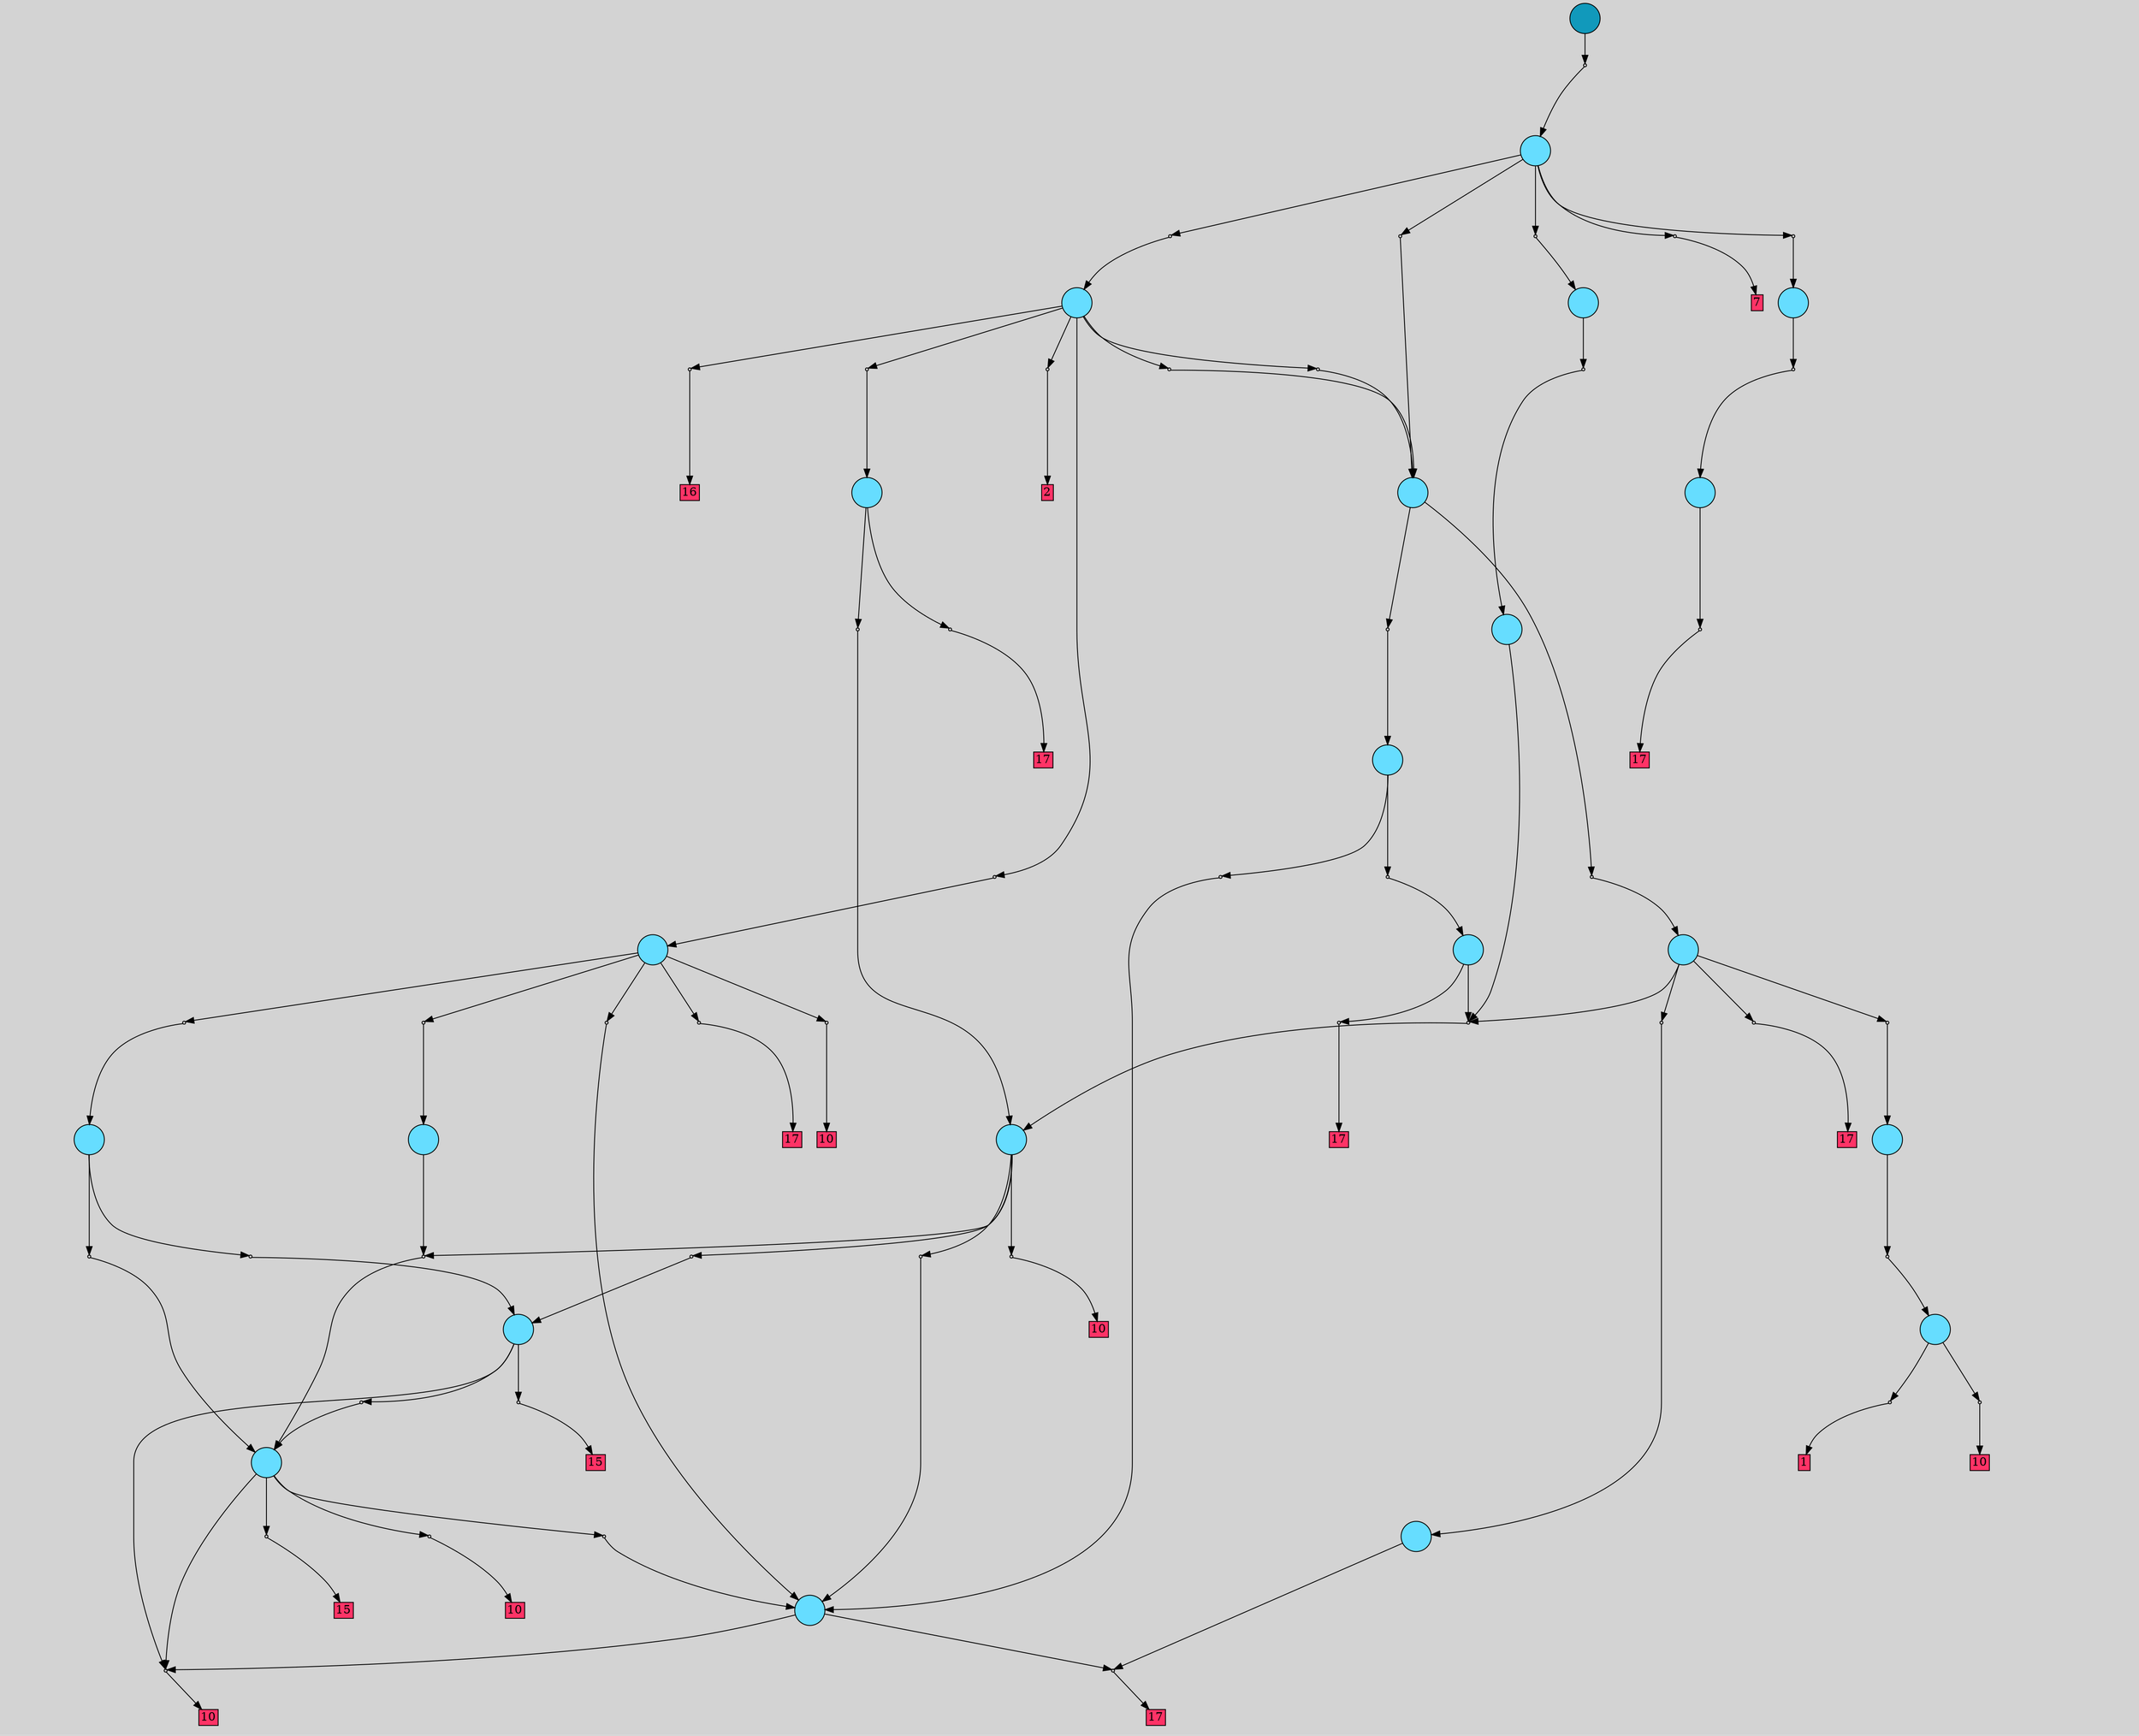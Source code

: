 digraph{
	graph[pad = "0.212, 0.055" bgcolor = lightgray]
	node[shape=circle style = filled label = ""]
		T0 [fillcolor="#66ddff"]
		T1 [fillcolor="#66ddff"]
		T2 [fillcolor="#66ddff"]
		T3 [fillcolor="#66ddff"]
		T4 [fillcolor="#66ddff"]
		T5 [fillcolor="#66ddff"]
		T6 [fillcolor="#66ddff"]
		T7 [fillcolor="#66ddff"]
		T8 [fillcolor="#66ddff"]
		T9 [fillcolor="#66ddff"]
		T10 [fillcolor="#66ddff"]
		T11 [fillcolor="#66ddff"]
		T12 [fillcolor="#66ddff"]
		T13 [fillcolor="#66ddff"]
		T14 [fillcolor="#66ddff"]
		T15 [fillcolor="#66ddff"]
		T16 [fillcolor="#66ddff"]
		T17 [fillcolor="#66ddff"]
		T18 [fillcolor="#66ddff"]
		T19 [fillcolor="#66ddff"]
		T20 [fillcolor="#66ddff"]
		T21 [fillcolor="#1199bb"]
		P0 [fillcolor="#cccccc" shape=point] //
		I0 [shape=box style=invis label="7|0&1|844#1|565&#92;n"]
		P0 -> I0[style=invis]
		A0 [fillcolor="#ff3366" shape=box margin=0.03 width=0 height=0 label="10"]
		T0 -> P0 -> A0
		P1 [fillcolor="#cccccc" shape=point] //
		I1 [shape=box style=invis label="7|0&1|154#0|735&#92;n"]
		P1 -> I1[style=invis]
		A1 [fillcolor="#ff3366" shape=box margin=0.03 width=0 height=0 label="17"]
		T0 -> P1 -> A1
		T1 -> P1
		P2 [fillcolor="#cccccc" shape=point] //
		I2 [shape=box style=invis label="7|0&1|844#1|565&#92;n"]
		P2 -> I2[style=invis]
		A2 [fillcolor="#ff3366" shape=box margin=0.03 width=0 height=0 label="10"]
		T2 -> P2 -> A2
		P3 [fillcolor="#cccccc" shape=point] //
		I3 [shape=box style=invis label="7|7&1|827#1|1130&#92;n2|0&1|905#0|1335&#92;n"]
		P3 -> I3[style=invis]
		A3 [fillcolor="#ff3366" shape=box margin=0.03 width=0 height=0 label="1"]
		T2 -> P3 -> A3
		P4 [fillcolor="#cccccc" shape=point] //
		I4 [shape=box style=invis label="7|0&1|154#0|735&#92;n"]
		P4 -> I4[style=invis]
		A4 [fillcolor="#ff3366" shape=box margin=0.03 width=0 height=0 label="17"]
		T3 -> P4 -> A4
		P5 [fillcolor="#cccccc" shape=point] //
		I5 [shape=box style=invis label="4|3&1|656#0|623&#92;n7|6&0|1035#0|581&#92;n4|2&0|566#0|206&#92;n0|0&0|426#1|290&#92;n"]
		P5 -> I5[style=invis]
		A5 [fillcolor="#ff3366" shape=box margin=0.03 width=0 height=0 label="15"]
		T4 -> P5 -> A5
		P6 [fillcolor="#cccccc" shape=point] //
		I6 [shape=box style=invis label="7|0&1|819#1|591&#92;n"]
		P6 -> I6[style=invis]
		A6 [fillcolor="#ff3366" shape=box margin=0.03 width=0 height=0 label="10"]
		T4 -> P6 -> A6
		P7 [fillcolor="#cccccc" shape=point] //
		I7 [shape=box style=invis label="1|6&1|1122#1|974&#92;n7|0&0|630#0|355&#92;n"]
		P7 -> I7[style=invis]
		T4 -> P7 -> T0
		T4 -> P0
		P8 [fillcolor="#cccccc" shape=point] //
		I8 [shape=box style=invis label="1|3&1|534#1|1172&#92;n4|6&0|563#0|316&#92;n0|1&1|964#1|1015&#92;n2|6&0|590#0|281&#92;n2|7&1|1081#0|1134&#92;n2|2&1|293#1|92&#92;n0|5&0|386#0|198&#92;n5|6&1|588#0|563&#92;n2|3&0|1119#0|92&#92;n3|2&1|36#0|493&#92;n2|2&0|1330#0|123&#92;n4|4&0|1130#0|854&#92;n3|4&0|1004#1|859&#92;n3|0&1|809#0|924&#92;n"]
		P8 -> I8[style=invis]
		T5 -> P8 -> T3
		P9 [fillcolor="#cccccc" shape=point] //
		I9 [shape=box style=invis label="3|0&1|1076#0|799&#92;n"]
		P9 -> I9[style=invis]
		T6 -> P9 -> T2
		P10 [fillcolor="#cccccc" shape=point] //
		I10 [shape=box style=invis label="4|3&1|656#0|623&#92;n7|6&0|1035#0|581&#92;n4|2&0|566#0|206&#92;n0|0&0|426#1|290&#92;n"]
		P10 -> I10[style=invis]
		A7 [fillcolor="#ff3366" shape=box margin=0.03 width=0 height=0 label="15"]
		T7 -> P10 -> A7
		P11 [fillcolor="#cccccc" shape=point] //
		I11 [shape=box style=invis label="5|3&1|235#1|648&#92;n0|4&1|183#0|1099&#92;n7|0&0|932#0|214&#92;n"]
		P11 -> I11[style=invis]
		T7 -> P11 -> T4
		T7 -> P0
		P12 [fillcolor="#cccccc" shape=point] //
		I12 [shape=box style=invis label="5|3&1|235#1|648&#92;n0|4&1|183#0|1099&#92;n7|0&0|932#0|214&#92;n"]
		P12 -> I12[style=invis]
		T8 -> P12 -> T4
		P13 [fillcolor="#cccccc" shape=point] //
		I13 [shape=box style=invis label="7|3&1|758#0|212&#92;n2|0&1|272#0|195&#92;n"]
		P13 -> I13[style=invis]
		T9 -> P13 -> T7
		T9 -> P12
		P14 [fillcolor="#cccccc" shape=point] //
		I14 [shape=box style=invis label="1|2&1|496#1|477&#92;n7|5&1|1142#0|499&#92;n7|7&0|1125#0|673&#92;n0|6&1|784#1|129&#92;n2|1&0|911#0|594&#92;n1|0&0|614#0|97&#92;n"]
		P14 -> I14[style=invis]
		T9 -> P14 -> T0
		P15 [fillcolor="#cccccc" shape=point] //
		I15 [shape=box style=invis label="6|5&1|996#1|172&#92;n4|5&0|421#1|385&#92;n1|4&0|397#1|1165&#92;n7|0&0|852#0|757&#92;n"]
		P15 -> I15[style=invis]
		A8 [fillcolor="#ff3366" shape=box margin=0.03 width=0 height=0 label="10"]
		T9 -> P15 -> A8
		P16 [fillcolor="#cccccc" shape=point] //
		I16 [shape=box style=invis label="7|3&1|758#0|212&#92;n2|0&1|272#0|195&#92;n"]
		P16 -> I16[style=invis]
		T10 -> P16 -> T7
		P17 [fillcolor="#cccccc" shape=point] //
		I17 [shape=box style=invis label="5|3&1|235#1|648&#92;n0|4&1|183#0|1099&#92;n7|0&0|932#0|214&#92;n"]
		P17 -> I17[style=invis]
		T10 -> P17 -> T4
		P18 [fillcolor="#cccccc" shape=point] //
		I18 [shape=box style=invis label="5|3&1|235#1|648&#92;n0|4&1|183#0|1099&#92;n7|0&0|932#0|214&#92;n"]
		P18 -> I18[style=invis]
		T11 -> P18 -> T9
		P19 [fillcolor="#cccccc" shape=point] //
		I19 [shape=box style=invis label="1|0&1|1102#1|1075&#92;n7|7&0|912#1|238&#92;n7|3&1|829#0|930&#92;n2|2&0|1264#0|123&#92;n0|4&0|490#0|535&#92;n2|7&1|1004#1|422&#92;n3|4&0|1004#1|859&#92;n1|1&1|1323#0|1188&#92;n2|6&0|233#0|281&#92;n6|3&0|142#1|237&#92;n0|7&0|1275#0|1055&#92;n5|6&0|711#0|887&#92;n0|0&0|758#0|833&#92;n"]
		P19 -> I19[style=invis]
		A9 [fillcolor="#ff3366" shape=box margin=0.03 width=0 height=0 label="17"]
		T11 -> P19 -> A9
		P20 [fillcolor="#cccccc" shape=point] //
		I20 [shape=box style=invis label="0|5&1|976#1|1122&#92;n7|0&0|773#1|782&#92;n"]
		P20 -> I20[style=invis]
		T12 -> P20 -> T1
		P21 [fillcolor="#cccccc" shape=point] //
		I21 [shape=box style=invis label="7|0&1|844#1|468&#92;n"]
		P21 -> I21[style=invis]
		T12 -> P21 -> T6
		P22 [fillcolor="#cccccc" shape=point] //
		I22 [shape=box style=invis label="1|0&1|1102#1|1075&#92;n7|7&0|912#1|238&#92;n7|3&1|829#0|930&#92;n2|2&0|1264#0|123&#92;n0|4&0|490#0|535&#92;n2|7&1|1004#1|422&#92;n3|4&0|1004#1|859&#92;n1|1&1|1323#0|1188&#92;n2|6&0|233#0|281&#92;n6|3&0|142#1|237&#92;n0|7&0|1275#0|1055&#92;n5|6&0|711#0|887&#92;n0|0&0|758#0|833&#92;n"]
		P22 -> I22[style=invis]
		A10 [fillcolor="#ff3366" shape=box margin=0.03 width=0 height=0 label="17"]
		T12 -> P22 -> A10
		P23 [fillcolor="#cccccc" shape=point] //
		I23 [shape=box style=invis label="5|3&1|235#1|648&#92;n0|4&1|183#0|1099&#92;n7|0&0|932#0|214&#92;n"]
		P23 -> I23[style=invis]
		T12 -> P23 -> T9
		P24 [fillcolor="#cccccc" shape=point] //
		I24 [shape=box style=invis label="1|0&1|1102#1|1075&#92;n7|7&0|912#1|238&#92;n7|3&1|829#0|930&#92;n2|2&0|1264#0|123&#92;n0|4&0|490#0|535&#92;n2|7&1|1004#1|422&#92;n3|4&0|1004#1|859&#92;n1|1&1|1323#0|1188&#92;n2|6&0|233#0|281&#92;n6|3&0|142#1|237&#92;n0|7&0|1275#0|1055&#92;n5|6&0|711#0|887&#92;n0|0&0|758#0|833&#92;n"]
		P24 -> I24[style=invis]
		A11 [fillcolor="#ff3366" shape=box margin=0.03 width=0 height=0 label="17"]
		T13 -> P24 -> A11
		T13 -> P23
		P25 [fillcolor="#cccccc" shape=point] //
		I25 [shape=box style=invis label="0|4&1|1278#0|637&#92;n7|3&0|956#1|883&#92;n4|6&0|1259#1|91&#92;n0|4&1|83#0|318&#92;n7|0&0|932#0|214&#92;n"]
		P25 -> I25[style=invis]
		T14 -> P25 -> T10
		P26 [fillcolor="#cccccc" shape=point] //
		I26 [shape=box style=invis label="7|0&1|293#0|436&#92;n4|5&0|664#1|1167&#92;n3|6&0|429#1|46&#92;n2|0&1|226#0|598&#92;n"]
		P26 -> I26[style=invis]
		T14 -> P26 -> T8
		P27 [fillcolor="#cccccc" shape=point] //
		I27 [shape=box style=invis label="1|2&1|496#1|477&#92;n7|5&1|1142#0|499&#92;n7|7&0|1125#0|673&#92;n2|1&0|911#0|594&#92;n1|0&0|825#1|635&#92;n"]
		P27 -> I27[style=invis]
		T14 -> P27 -> T0
		P28 [fillcolor="#cccccc" shape=point] //
		I28 [shape=box style=invis label="1|0&1|1102#1|1075&#92;n7|7&0|912#1|238&#92;n7|3&1|829#0|930&#92;n2|2&0|1264#0|123&#92;n0|4&0|490#0|535&#92;n2|7&1|1004#1|422&#92;n3|4&0|1004#1|859&#92;n1|1&1|1323#0|1188&#92;n2|6&0|233#0|281&#92;n6|3&0|142#1|237&#92;n0|7&0|1275#0|1055&#92;n5|6&0|711#0|887&#92;n0|0&0|758#0|833&#92;n"]
		P28 -> I28[style=invis]
		A12 [fillcolor="#ff3366" shape=box margin=0.03 width=0 height=0 label="17"]
		T14 -> P28 -> A12
		P29 [fillcolor="#cccccc" shape=point] //
		I29 [shape=box style=invis label="6|5&1|996#1|172&#92;n4|5&0|421#1|385&#92;n1|4&0|397#1|1165&#92;n7|0&0|852#0|757&#92;n"]
		P29 -> I29[style=invis]
		A13 [fillcolor="#ff3366" shape=box margin=0.03 width=0 height=0 label="10"]
		T14 -> P29 -> A13
		T15 -> P23
		P30 [fillcolor="#cccccc" shape=point] //
		I30 [shape=box style=invis label="0|4&1|1278#0|637&#92;n7|3&0|956#1|883&#92;n6|3&0|1083#0|1026&#92;n4|6&0|1259#1|91&#92;n0|4&1|83#0|318&#92;n7|0&0|932#0|214&#92;n"]
		P30 -> I30[style=invis]
		T16 -> P30 -> T13
		P31 [fillcolor="#cccccc" shape=point] //
		I31 [shape=box style=invis label="0|2&1|1096#1|497&#92;n7|5&1|1142#0|499&#92;n7|7&0|1125#0|673&#92;n2|1&0|911#0|594&#92;n1|0&0|825#1|635&#92;n"]
		P31 -> I31[style=invis]
		T16 -> P31 -> T0
		P32 [fillcolor="#cccccc" shape=point] //
		I32 [shape=box style=invis label="0|4&1|490#0|535&#92;n7|7&0|252#1|573&#92;n5|6&0|1319#0|563&#92;n7|1&1|254#1|225&#92;n0|0&0|945#0|310&#92;n"]
		P32 -> I32[style=invis]
		T17 -> P32 -> T15
		P33 [fillcolor="#cccccc" shape=point] //
		I33 [shape=box style=invis label="3|0&1|680#0|1236&#92;n"]
		P33 -> I33[style=invis]
		T18 -> P33 -> T16
		P34 [fillcolor="#cccccc" shape=point] //
		I34 [shape=box style=invis label="7|4&1|495#1|427&#92;n7|0&0|932#0|214&#92;n"]
		P34 -> I34[style=invis]
		T18 -> P34 -> T12
		P35 [fillcolor="#cccccc" shape=point] //
		I35 [shape=box style=invis label="5|6&0|444#0|173&#92;n6|4&0|542#0|891&#92;n7|3&0|956#1|883&#92;n1|3&0|315#1|936&#92;n0|4&1|220#0|1099&#92;n7|0&0|932#0|214&#92;n"]
		P35 -> I35[style=invis]
		T19 -> P35 -> T18
		P36 [fillcolor="#cccccc" shape=point] //
		I36 [shape=box style=invis label="0|5&1|779#1|1112&#92;n5|2&1|827#0|130&#92;n3|6&1|71#1|1105&#92;n3|2&0|330#0|1085&#92;n4|0&0|1010#0|174&#92;n"]
		P36 -> I36[style=invis]
		T19 -> P36 -> T14
		P37 [fillcolor="#cccccc" shape=point] //
		I37 [shape=box style=invis label="7|0&1|324#0|541&#92;n"]
		P37 -> I37[style=invis]
		T19 -> P37 -> T11
		P38 [fillcolor="#cccccc" shape=point] //
		I38 [shape=box style=invis label="7|1&1|717#0|1261&#92;n2|6&1|1115#1|22&#92;n0|0&0|761#0|334&#92;n"]
		P38 -> I38[style=invis]
		A14 [fillcolor="#ff3366" shape=box margin=0.03 width=0 height=0 label="2"]
		T19 -> P38 -> A14
		P39 [fillcolor="#cccccc" shape=point] //
		I39 [shape=box style=invis label="7|4&1|60#0|1032&#92;n2|7&0|732#0|1059&#92;n1|6&1|1175#0|303&#92;n7|4&0|926#1|265&#92;n3|0&0|1068#1|1153&#92;n"]
		P39 -> I39[style=invis]
		A15 [fillcolor="#ff3366" shape=box margin=0.03 width=0 height=0 label="16"]
		T19 -> P39 -> A15
		P40 [fillcolor="#cccccc" shape=point] //
		I40 [shape=box style=invis label="4|1&1|966#1|475&#92;n3|4&0|377#0|534&#92;n2|3&0|988#1|376&#92;n4|0&1|1058#0|635&#92;n3|3&0|3#0|296&#92;n4|4&1|1063#0|1059&#92;n4|3&1|468#1|968&#92;n2|0&0|1100#0|883&#92;n7|0&0|824#1|365&#92;n"]
		P40 -> I40[style=invis]
		T19 -> P40 -> T18
		P41 [fillcolor="#cccccc" shape=point] //
		I41 [shape=box style=invis label="5|5&1|287#0|20&#92;n7|6&1|53#0|612&#92;n4|0&0|918#0|661&#92;n"]
		P41 -> I41[style=invis]
		T20 -> P41 -> T19
		P42 [fillcolor="#cccccc" shape=point] //
		I42 [shape=box style=invis label="7|2&1|616#1|80&#92;n0|7&0|266#1|883&#92;n0|4&1|490#0|535&#92;n7|1&1|717#0|1261&#92;n0|0&0|761#0|988&#92;n"]
		P42 -> I42[style=invis]
		T20 -> P42 -> T17
		P43 [fillcolor="#cccccc" shape=point] //
		I43 [shape=box style=invis label="7|0&1|708#0|157&#92;n"]
		P43 -> I43[style=invis]
		A16 [fillcolor="#ff3366" shape=box margin=0.03 width=0 height=0 label="7"]
		T20 -> P43 -> A16
		P44 [fillcolor="#cccccc" shape=point] //
		I44 [shape=box style=invis label="7|3&1|758#0|350&#92;n4|0&0|1339#1|1158&#92;n"]
		P44 -> I44[style=invis]
		T20 -> P44 -> T5
		P45 [fillcolor="#cccccc" shape=point] //
		I45 [shape=box style=invis label="5|6&0|444#0|173&#92;n1|3&0|30#1|916&#92;n1|3&0|315#1|936&#92;n0|4&1|220#0|1099&#92;n7|0&0|932#0|214&#92;n"]
		P45 -> I45[style=invis]
		T20 -> P45 -> T18
		P46 [fillcolor="#cccccc" shape=point] //
		I46 [shape=box style=invis label="2|5&1|866#1|777&#92;n1|2&1|101#1|477&#92;n3|5&1|1288#0|1253&#92;n7|7&0|1125#0|673&#92;n7|2&0|418#1|907&#92;n6|6&1|1144#1|501&#92;n2|1&0|911#0|594&#92;n1|0&0|614#0|97&#92;n"]
		P46 -> I46[style=invis]
		T21 -> P46 -> T20
		{ rank= same T21 }
}
